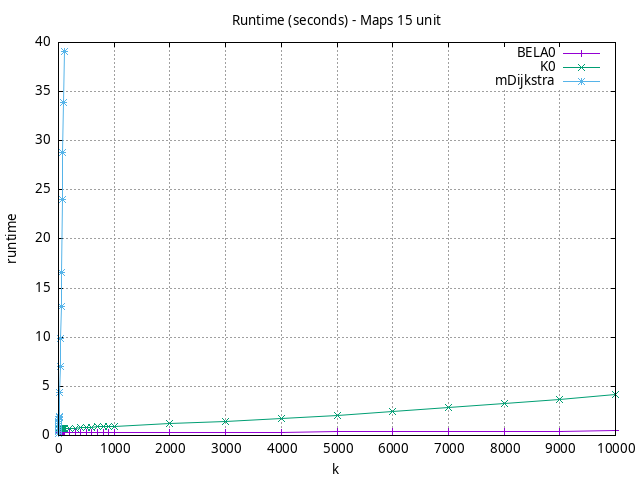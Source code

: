 #!/usr/bin/gnuplot
# -*- coding: utf-8 -*-
#
# results/maps/unit/15/random512-15.brute-force.unit.runtime.gnuplot
#
# Started on 04/07/2024 21:44:32
# Author: Carlos Linares López
set grid
set xlabel "k"
set ylabel "runtime"

set title "Runtime (seconds) - Maps 15 unit"

set terminal png enhanced font "Ariel,10"
set output 'random512-15.brute-force.unit.runtime.png'

plot "-" title "BELA0"      with linesp, "-" title "K0"      with linesp, "-" title "mDijkstra"      with linesp

	1 0.27772199000000003
	2 0.27788053999999995
	3 0.27764126
	4 0.27855817
	5 0.2791477
	6 0.28062104
	7 0.28034943000000007
	8 0.28315348
	9 0.28361059
	10 0.27803684
	20 0.27793804
	30 0.27975562
	40 0.28042301000000003
	50 0.2816202400000001
	60 0.28269829
	70 0.28443049
	80 0.28573394
	90 0.28663813000000005
	100 0.2797409
	200 0.28199697
	300 0.28521931
	400 0.28653157
	500 0.28845219000000005
	600 0.2919910599999999
	700 0.29297026000000004
	800 0.29420935
	900 0.29474594
	1000 0.28964575000000004
	2000 0.31748179
	3000 0.3364412599999999
	4000 0.35209458999999993
	5000 0.37128702000000013
	6000 0.39041355999999994
	7000 0.41222266999999996
	8000 0.43530280000000005
	9000 0.4447911500000001
	10000 0.46356741999999995
end
	1 0.6682227500000001
	2 0.66450258
	3 0.6644350200000001
	4 0.6656024400000001
	5 0.66878666
	6 0.66831907
	7 0.67157022
	8 0.67140941
	9 0.6728779900000003
	10 0.66908678
	20 0.6738824700000001
	30 0.67661299
	40 0.67708545
	50 0.6792368499999999
	60 0.6830805699999999
	70 0.6835713999999998
	80 0.68826815
	90 0.6897670899999998
	100 0.69174032
	200 0.7159315199999999
	300 0.7437326700000001
	400 0.7805218599999999
	500 0.8233846100000001
	600 0.86315337
	700 0.8833249000000001
	800 0.9046747700000002
	900 0.92657365
	1000 0.9441959200000001
	2000 1.1774656000000001
	3000 1.4432601999999997
	4000 1.7400130000000003
	5000 2.0704888999999995
	6000 2.4235236999999996
	7000 2.8028260000000005
	8000 3.2198846000000003
	9000 3.666195
	10000 4.1410929
end
	1 0.24811473
	2 0.44348421999999993
	3 0.63392926
	4 0.8145568300000001
	5 1.00523268
	6 1.2188702
	7 1.4243063
	8 1.6345707999999999
	9 1.8627084999999999
	10 1.9599004000000004
	20 4.3569688
	30 7.039095500000001
	40 9.8492411
	50 13.169404999999998
	60 16.604393
	70 23.993289
	80 28.756899999999995
	90 33.848549
	100 39.123693
end
